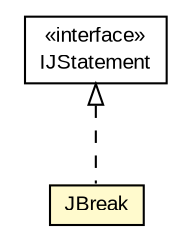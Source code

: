 #!/usr/local/bin/dot
#
# Class diagram 
# Generated by UMLGraph version 5.1 (http://www.umlgraph.org/)
#

digraph G {
	edge [fontname="arial",fontsize=10,labelfontname="arial",labelfontsize=10];
	node [fontname="arial",fontsize=10,shape=plaintext];
	nodesep=0.25;
	ranksep=0.5;
	// com.helger.jcodemodel.JBreak
	c8144 [label=<<table title="com.helger.jcodemodel.JBreak" border="0" cellborder="1" cellspacing="0" cellpadding="2" port="p" bgcolor="lemonChiffon" href="./JBreak.html">
		<tr><td><table border="0" cellspacing="0" cellpadding="1">
<tr><td align="center" balign="center"> JBreak </td></tr>
		</table></td></tr>
		</table>>, fontname="arial", fontcolor="black", fontsize=10.0];
	// com.helger.jcodemodel.IJStatement
	c8159 [label=<<table title="com.helger.jcodemodel.IJStatement" border="0" cellborder="1" cellspacing="0" cellpadding="2" port="p" href="./IJStatement.html">
		<tr><td><table border="0" cellspacing="0" cellpadding="1">
<tr><td align="center" balign="center"> &#171;interface&#187; </td></tr>
<tr><td align="center" balign="center"> IJStatement </td></tr>
		</table></td></tr>
		</table>>, fontname="arial", fontcolor="black", fontsize=10.0];
	//com.helger.jcodemodel.JBreak implements com.helger.jcodemodel.IJStatement
	c8159:p -> c8144:p [dir=back,arrowtail=empty,style=dashed];
}

